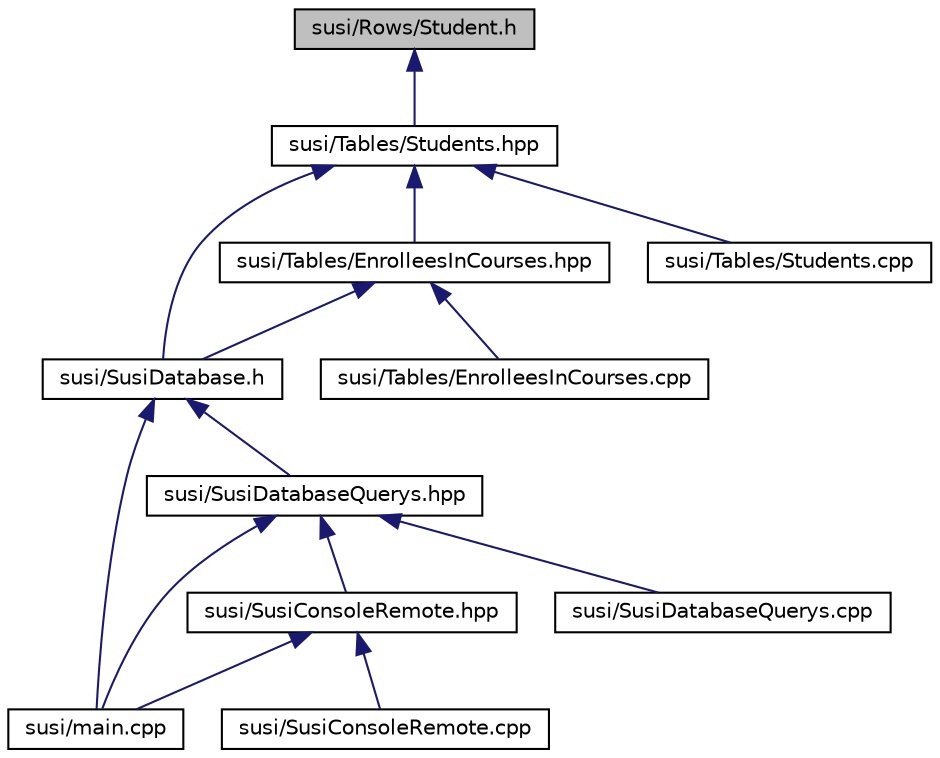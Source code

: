 digraph "susi/Rows/Student.h"
{
 // LATEX_PDF_SIZE
  edge [fontname="Helvetica",fontsize="10",labelfontname="Helvetica",labelfontsize="10"];
  node [fontname="Helvetica",fontsize="10",shape=record];
  Node1 [label="susi/Rows/Student.h",height=0.2,width=0.4,color="black", fillcolor="grey75", style="filled", fontcolor="black",tooltip=" "];
  Node1 -> Node2 [dir="back",color="midnightblue",fontsize="10",style="solid",fontname="Helvetica"];
  Node2 [label="susi/Tables/Students.hpp",height=0.2,width=0.4,color="black", fillcolor="white", style="filled",URL="$_students_8hpp.html",tooltip=" "];
  Node2 -> Node3 [dir="back",color="midnightblue",fontsize="10",style="solid",fontname="Helvetica"];
  Node3 [label="susi/SusiDatabase.h",height=0.2,width=0.4,color="black", fillcolor="white", style="filled",URL="$_susi_database_8h.html",tooltip=" "];
  Node3 -> Node4 [dir="back",color="midnightblue",fontsize="10",style="solid",fontname="Helvetica"];
  Node4 [label="susi/main.cpp",height=0.2,width=0.4,color="black", fillcolor="white", style="filled",URL="$main_8cpp.html",tooltip=" "];
  Node3 -> Node5 [dir="back",color="midnightblue",fontsize="10",style="solid",fontname="Helvetica"];
  Node5 [label="susi/SusiDatabaseQuerys.hpp",height=0.2,width=0.4,color="black", fillcolor="white", style="filled",URL="$_susi_database_querys_8hpp.html",tooltip=" "];
  Node5 -> Node4 [dir="back",color="midnightblue",fontsize="10",style="solid",fontname="Helvetica"];
  Node5 -> Node6 [dir="back",color="midnightblue",fontsize="10",style="solid",fontname="Helvetica"];
  Node6 [label="susi/SusiConsoleRemote.hpp",height=0.2,width=0.4,color="black", fillcolor="white", style="filled",URL="$_susi_console_remote_8hpp.html",tooltip=" "];
  Node6 -> Node4 [dir="back",color="midnightblue",fontsize="10",style="solid",fontname="Helvetica"];
  Node6 -> Node7 [dir="back",color="midnightblue",fontsize="10",style="solid",fontname="Helvetica"];
  Node7 [label="susi/SusiConsoleRemote.cpp",height=0.2,width=0.4,color="black", fillcolor="white", style="filled",URL="$_susi_console_remote_8cpp.html",tooltip=" "];
  Node5 -> Node8 [dir="back",color="midnightblue",fontsize="10",style="solid",fontname="Helvetica"];
  Node8 [label="susi/SusiDatabaseQuerys.cpp",height=0.2,width=0.4,color="black", fillcolor="white", style="filled",URL="$_susi_database_querys_8cpp.html",tooltip=" "];
  Node2 -> Node9 [dir="back",color="midnightblue",fontsize="10",style="solid",fontname="Helvetica"];
  Node9 [label="susi/Tables/EnrolleesInCourses.hpp",height=0.2,width=0.4,color="black", fillcolor="white", style="filled",URL="$_enrollees_in_courses_8hpp.html",tooltip=" "];
  Node9 -> Node3 [dir="back",color="midnightblue",fontsize="10",style="solid",fontname="Helvetica"];
  Node9 -> Node10 [dir="back",color="midnightblue",fontsize="10",style="solid",fontname="Helvetica"];
  Node10 [label="susi/Tables/EnrolleesInCourses.cpp",height=0.2,width=0.4,color="black", fillcolor="white", style="filled",URL="$_enrollees_in_courses_8cpp.html",tooltip=" "];
  Node2 -> Node11 [dir="back",color="midnightblue",fontsize="10",style="solid",fontname="Helvetica"];
  Node11 [label="susi/Tables/Students.cpp",height=0.2,width=0.4,color="black", fillcolor="white", style="filled",URL="$_students_8cpp.html",tooltip=" "];
}
